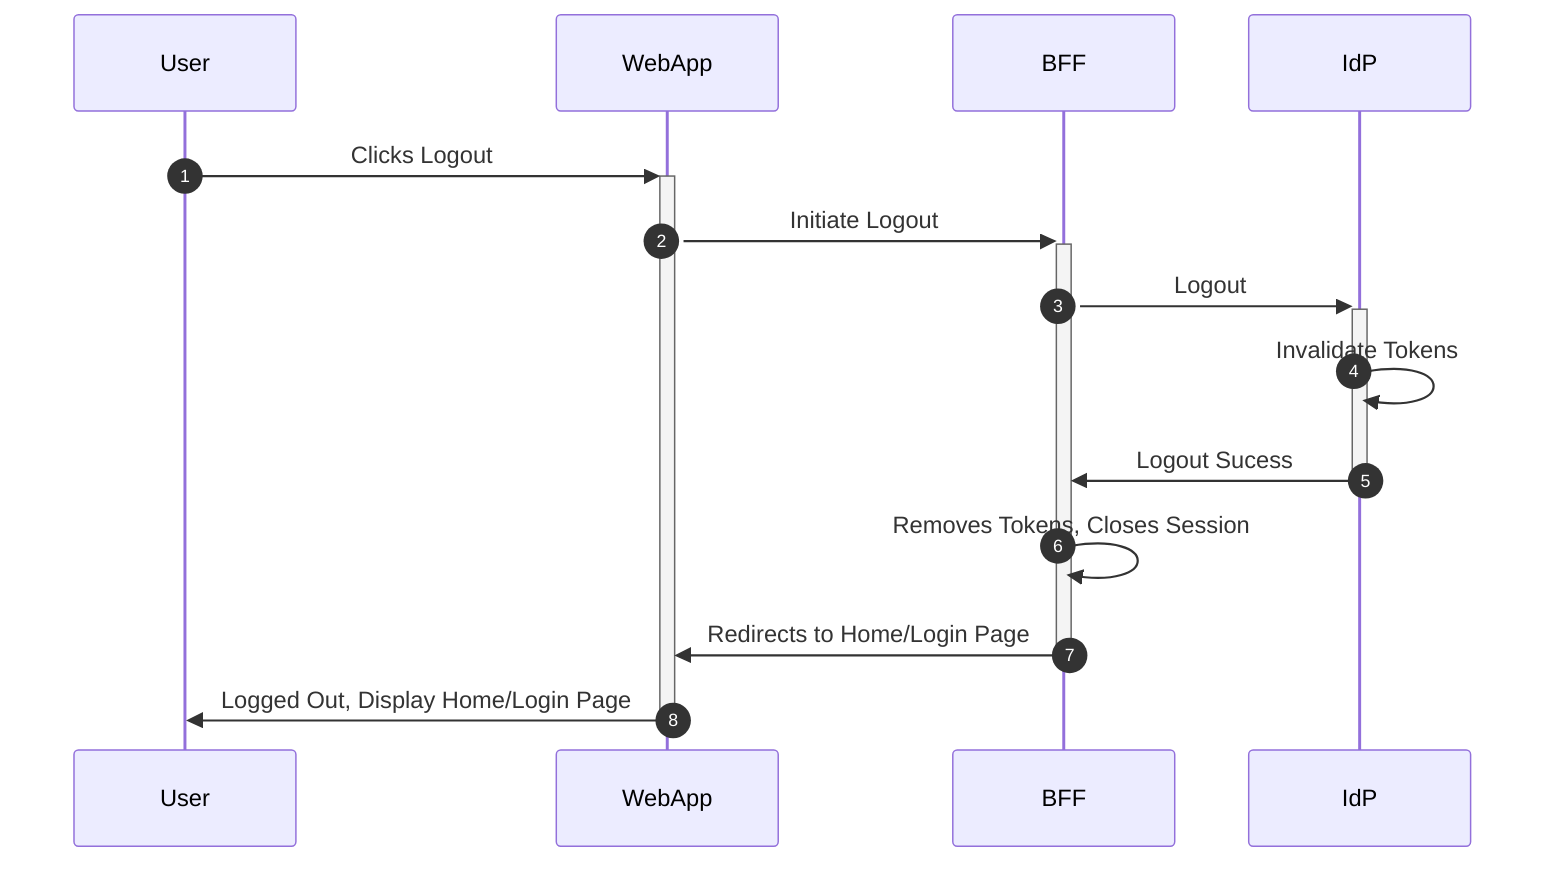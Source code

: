 sequenceDiagram
    autonumber
    participant User
    participant WebApp
    participant BFF
    participant IdP
    
    User->>+WebApp: Clicks Logout
    WebApp->>+BFF: Initiate Logout
    BFF->>+IdP: Logout
    IdP->>IdP: Invalidate Tokens
    IdP->>-BFF: Logout Sucess
    BFF->>BFF: Removes Tokens, Closes Session
    BFF->>-WebApp: Redirects to Home/Login Page
    WebApp->>-User: Logged Out, Display Home/Login Page